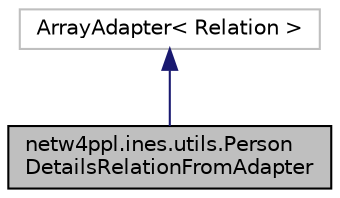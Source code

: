 digraph "netw4ppl.ines.utils.PersonDetailsRelationFromAdapter"
{
 // LATEX_PDF_SIZE
  edge [fontname="Helvetica",fontsize="10",labelfontname="Helvetica",labelfontsize="10"];
  node [fontname="Helvetica",fontsize="10",shape=record];
  Node1 [label="netw4ppl.ines.utils.Person\lDetailsRelationFromAdapter",height=0.2,width=0.4,color="black", fillcolor="grey75", style="filled", fontcolor="black",tooltip=" "];
  Node2 -> Node1 [dir="back",color="midnightblue",fontsize="10",style="solid"];
  Node2 [label="ArrayAdapter\< Relation \>",height=0.2,width=0.4,color="grey75", fillcolor="white", style="filled",tooltip=" "];
}
